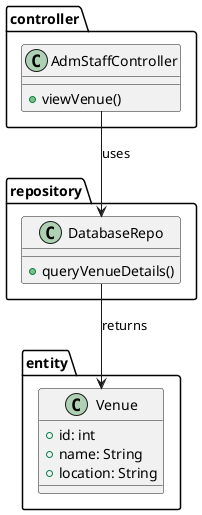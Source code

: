 @startuml
package controller {
    class AdmStaffController {
        +viewVenue()
    }
}

package repository {
    class DatabaseRepo {
        +queryVenueDetails()
    }
}

package entity {
    class Venue {
        +id: int
        +name: String
        +location: String
    }
}

AdmStaffController --> DatabaseRepo : uses
DatabaseRepo --> Venue : returns
@enduml
